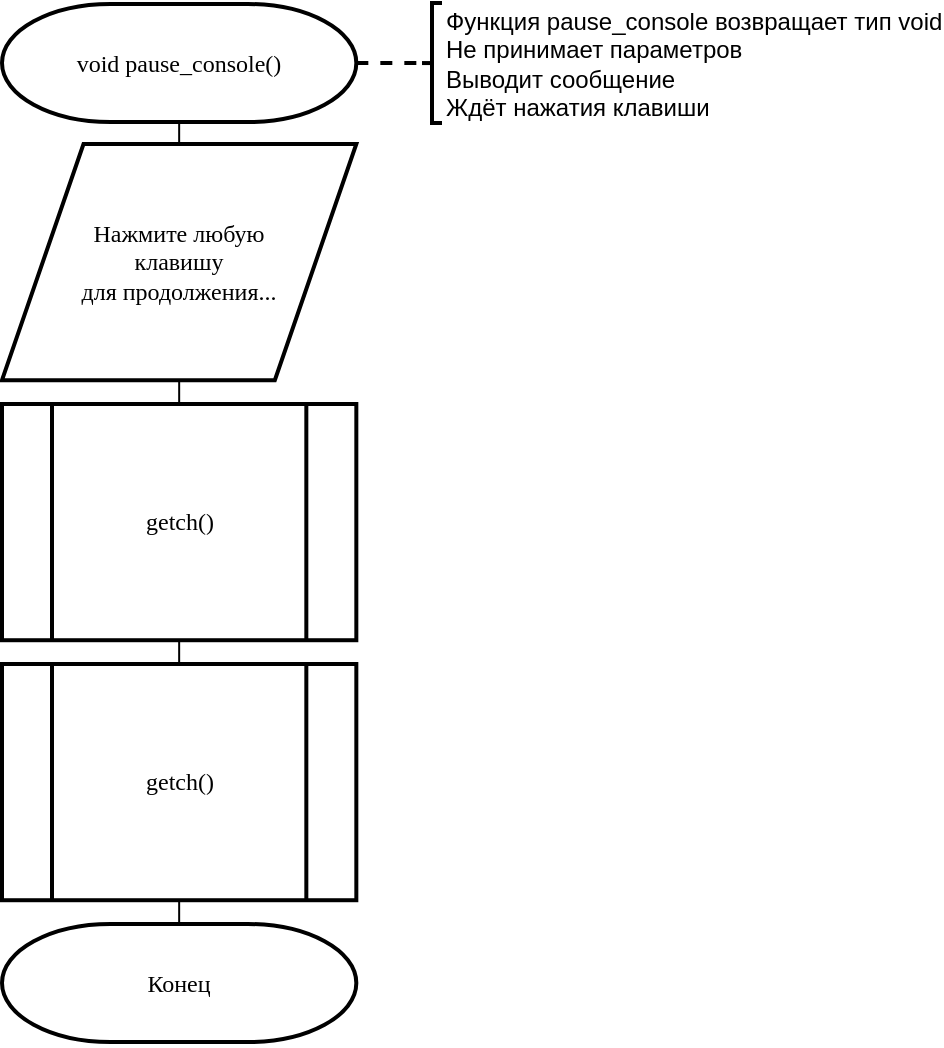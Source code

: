 <mxfile version="13.0.3" type="device"><diagram id="ldgABo9DjPM2GVOqc9fM" name="Страница 1"><mxGraphModel dx="710" dy="412" grid="1" gridSize="10" guides="1" tooltips="1" connect="1" arrows="1" fold="1" page="1" pageScale="1" pageWidth="827" pageHeight="1169" math="0" shadow="0"><root><mxCell id="0"/><mxCell id="1" parent="0"/><mxCell id="s5ovg7eceHBw9aACdo7Y-10" style="edgeStyle=orthogonalEdgeStyle;rounded=0;orthogonalLoop=1;jettySize=auto;html=1;exitX=0.5;exitY=1;exitDx=0;exitDy=0;exitPerimeter=0;entryX=0.5;entryY=0;entryDx=0;entryDy=0;endArrow=none;endFill=0;" edge="1" parent="1" source="s5ovg7eceHBw9aACdo7Y-1" target="s5ovg7eceHBw9aACdo7Y-3"><mxGeometry relative="1" as="geometry"/></mxCell><mxCell id="s5ovg7eceHBw9aACdo7Y-14" style="edgeStyle=orthogonalEdgeStyle;rounded=0;orthogonalLoop=1;jettySize=auto;html=1;exitX=1;exitY=0.5;exitDx=0;exitDy=0;exitPerimeter=0;entryX=0;entryY=0.5;entryDx=0;entryDy=0;entryPerimeter=0;endArrow=none;endFill=0;dashed=1;strokeWidth=2;" edge="1" parent="1" source="s5ovg7eceHBw9aACdo7Y-1" target="s5ovg7eceHBw9aACdo7Y-9"><mxGeometry relative="1" as="geometry"/></mxCell><mxCell id="s5ovg7eceHBw9aACdo7Y-1" value="&lt;font face=&quot;Times New Roman&quot;&gt;void pause_console()&lt;/font&gt;" style="strokeWidth=2;html=1;shape=mxgraph.flowchart.terminator;whiteSpace=wrap;" vertex="1" parent="1"><mxGeometry x="40" y="40" width="177.165" height="59.055" as="geometry"/></mxCell><mxCell id="s5ovg7eceHBw9aACdo7Y-11" style="edgeStyle=orthogonalEdgeStyle;rounded=0;orthogonalLoop=1;jettySize=auto;html=1;exitX=0.5;exitY=1;exitDx=0;exitDy=0;entryX=0.5;entryY=0;entryDx=0;entryDy=0;endArrow=none;endFill=0;" edge="1" parent="1" source="s5ovg7eceHBw9aACdo7Y-3" target="s5ovg7eceHBw9aACdo7Y-4"><mxGeometry relative="1" as="geometry"/></mxCell><mxCell id="s5ovg7eceHBw9aACdo7Y-3" value="&lt;font face=&quot;Times New Roman&quot;&gt;Нажмите любую &lt;br&gt;клавишу&lt;br&gt;для продолжения...&lt;/font&gt;" style="shape=parallelogram;html=1;strokeWidth=2;perimeter=parallelogramPerimeter;whiteSpace=wrap;rounded=0;arcSize=12;size=0.23;" vertex="1" parent="1"><mxGeometry x="40" y="110" width="177.165" height="118.11" as="geometry"/></mxCell><mxCell id="s5ovg7eceHBw9aACdo7Y-12" style="edgeStyle=orthogonalEdgeStyle;rounded=0;orthogonalLoop=1;jettySize=auto;html=1;exitX=0.5;exitY=1;exitDx=0;exitDy=0;entryX=0.5;entryY=0;entryDx=0;entryDy=0;endArrow=none;endFill=0;" edge="1" parent="1" source="s5ovg7eceHBw9aACdo7Y-4" target="s5ovg7eceHBw9aACdo7Y-7"><mxGeometry relative="1" as="geometry"/></mxCell><mxCell id="s5ovg7eceHBw9aACdo7Y-4" value="&lt;font face=&quot;Times New Roman&quot;&gt;getch()&lt;/font&gt;" style="verticalLabelPosition=middle;verticalAlign=middle;html=1;shape=process;whiteSpace=wrap;rounded=0;size=0.14;arcSize=6;labelPosition=center;align=center;strokeWidth=2;" vertex="1" parent="1"><mxGeometry x="40" y="240" width="177.165" height="118.11" as="geometry"/></mxCell><mxCell id="s5ovg7eceHBw9aACdo7Y-13" style="edgeStyle=orthogonalEdgeStyle;rounded=0;orthogonalLoop=1;jettySize=auto;html=1;exitX=0.5;exitY=1;exitDx=0;exitDy=0;entryX=0.5;entryY=0;entryDx=0;entryDy=0;entryPerimeter=0;endArrow=none;endFill=0;" edge="1" parent="1" source="s5ovg7eceHBw9aACdo7Y-7" target="s5ovg7eceHBw9aACdo7Y-8"><mxGeometry relative="1" as="geometry"/></mxCell><mxCell id="s5ovg7eceHBw9aACdo7Y-7" value="&lt;font face=&quot;Times New Roman&quot;&gt;getch()&lt;/font&gt;" style="verticalLabelPosition=middle;verticalAlign=middle;html=1;shape=process;whiteSpace=wrap;rounded=0;size=0.14;arcSize=6;labelPosition=center;align=center;strokeWidth=2;" vertex="1" parent="1"><mxGeometry x="40.0" y="370" width="177.165" height="118.11" as="geometry"/></mxCell><mxCell id="s5ovg7eceHBw9aACdo7Y-8" value="&lt;font face=&quot;Times New Roman&quot;&gt;Конец&lt;/font&gt;" style="strokeWidth=2;html=1;shape=mxgraph.flowchart.terminator;whiteSpace=wrap;" vertex="1" parent="1"><mxGeometry x="40" y="500" width="177.165" height="59.055" as="geometry"/></mxCell><mxCell id="s5ovg7eceHBw9aACdo7Y-9" value="Функция pause_console возвращает тип void&lt;br&gt;Не принимает параметров&lt;br&gt;Выводит сообщение&lt;br&gt;Ждёт нажатия клавиши" style="strokeWidth=2;html=1;shape=mxgraph.flowchart.annotation_2;align=left;labelPosition=right;pointerEvents=1;rounded=0;" vertex="1" parent="1"><mxGeometry x="250" y="39.53" width="10" height="60" as="geometry"/></mxCell></root></mxGraphModel></diagram></mxfile>